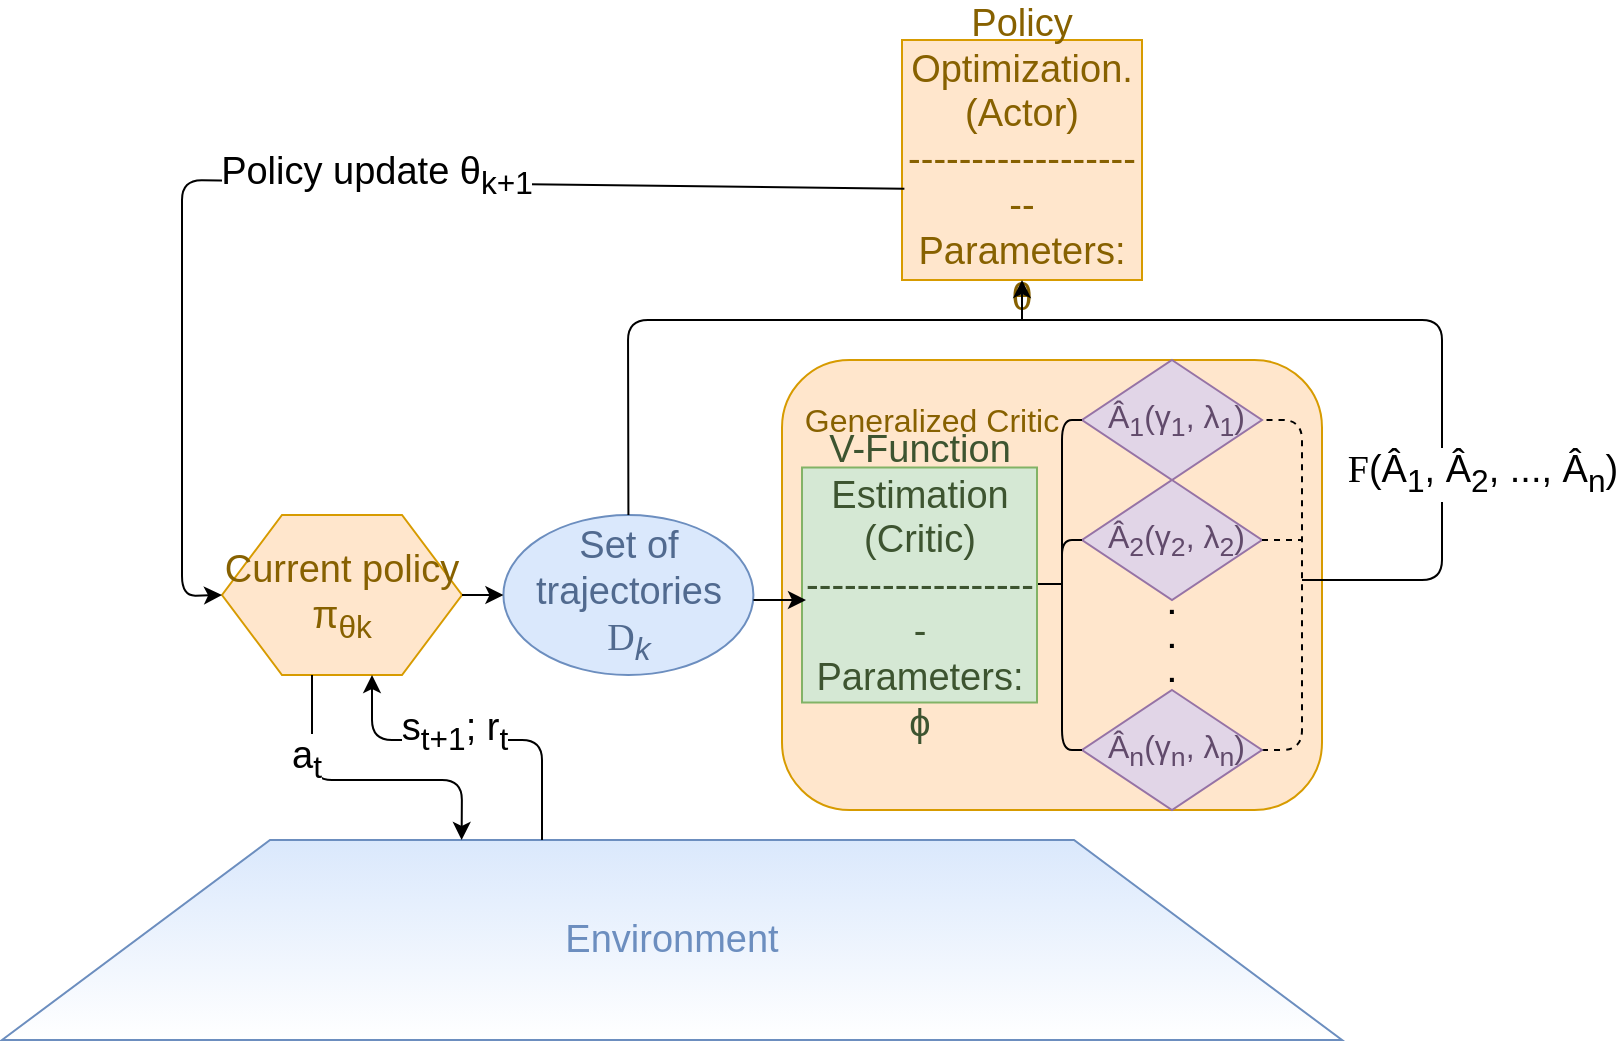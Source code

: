 <mxfile version="12.6.5" type="github">
  <diagram id="CBtYcYN0E58j1hZvyX2C" name="Page-1">
    <mxGraphModel dx="640" dy="350" grid="1" gridSize="10" guides="1" tooltips="1" connect="1" arrows="1" fold="1" page="1" pageScale="1" pageWidth="827" pageHeight="1169" math="0" shadow="0" extFonts="Mathcal^proxy?url=http%3A%2F%2Fwww.math.union.edu%2F~dpvc%2FjsMath%2Fdownload%2Fextra-fonts%2Fcmbsy10%2F10%2FjsMath-cmbsy10.ttf">
      <root>
        <mxCell id="0"/>
        <mxCell id="1" parent="0"/>
        <mxCell id="RmzvHsGWgh_MH3iOrA_7-23" value="" style="rounded=1;whiteSpace=wrap;html=1;fillColor=#ffe6cc;strokeColor=#d79b00;" parent="1" vertex="1">
          <mxGeometry x="490" y="370" width="270" height="225" as="geometry"/>
        </mxCell>
        <mxCell id="RmzvHsGWgh_MH3iOrA_7-1" value="&lt;font style=&quot;font-size: 19px&quot;&gt;Environment&lt;/font&gt;" style="shape=trapezoid;perimeter=trapezoidPerimeter;whiteSpace=wrap;html=1;fillColor=#dae8fc;strokeColor=#6c8ebf;gradientColor=#FFFFFF;fontColor=#6C8EBF;" parent="1" vertex="1">
          <mxGeometry x="100" y="610" width="670" height="100" as="geometry"/>
        </mxCell>
        <mxCell id="RmzvHsGWgh_MH3iOrA_7-6" value="&lt;font style=&quot;font-size: 19px&quot;&gt;Current policy π&lt;sub&gt;θk&lt;/sub&gt;&lt;/font&gt;" style="shape=hexagon;perimeter=hexagonPerimeter2;whiteSpace=wrap;html=1;fillColor=#ffe6cc;strokeColor=#d79b00;fontColor=#876100;" parent="1" vertex="1">
          <mxGeometry x="210" y="447.5" width="120" height="80" as="geometry"/>
        </mxCell>
        <mxCell id="RmzvHsGWgh_MH3iOrA_7-8" value="" style="endArrow=classic;html=1;entryX=0.625;entryY=1;entryDx=0;entryDy=0;" parent="1" target="RmzvHsGWgh_MH3iOrA_7-6" edge="1">
          <mxGeometry width="50" height="50" relative="1" as="geometry">
            <mxPoint x="370" y="610" as="sourcePoint"/>
            <mxPoint x="410" y="570" as="targetPoint"/>
            <Array as="points">
              <mxPoint x="370" y="560"/>
              <mxPoint x="285" y="560"/>
            </Array>
          </mxGeometry>
        </mxCell>
        <mxCell id="RmzvHsGWgh_MH3iOrA_7-9" value="&lt;font style=&quot;font-size: 19px&quot;&gt;s&lt;sub&gt;t+1&lt;/sub&gt;; r&lt;sub&gt;t&lt;br style=&quot;font-size: 19px&quot;&gt;&lt;/sub&gt;&lt;/font&gt;" style="text;html=1;align=center;verticalAlign=middle;resizable=0;points=[];labelBackgroundColor=#ffffff;" parent="RmzvHsGWgh_MH3iOrA_7-8" vertex="1" connectable="0">
          <mxGeometry x="0.13" y="-4" relative="1" as="geometry">
            <mxPoint as="offset"/>
          </mxGeometry>
        </mxCell>
        <mxCell id="RmzvHsGWgh_MH3iOrA_7-10" value="" style="endArrow=classic;html=1;exitX=0.375;exitY=1;exitDx=0;exitDy=0;entryX=0.343;entryY=0;entryDx=0;entryDy=0;entryPerimeter=0;" parent="1" source="RmzvHsGWgh_MH3iOrA_7-6" target="RmzvHsGWgh_MH3iOrA_7-1" edge="1">
          <mxGeometry width="50" height="50" relative="1" as="geometry">
            <mxPoint x="280" y="670" as="sourcePoint"/>
            <mxPoint x="380" y="619" as="targetPoint"/>
            <Array as="points">
              <mxPoint x="255" y="580"/>
              <mxPoint x="330" y="580"/>
            </Array>
          </mxGeometry>
        </mxCell>
        <mxCell id="RmzvHsGWgh_MH3iOrA_7-15" value="&lt;font style=&quot;font-size: 19px&quot;&gt;a&lt;sub&gt;t&lt;/sub&gt;&lt;/font&gt;" style="text;html=1;align=center;verticalAlign=middle;resizable=0;points=[];labelBackgroundColor=#ffffff;" parent="RmzvHsGWgh_MH3iOrA_7-10" vertex="1" connectable="0">
          <mxGeometry x="-0.465" y="-3" relative="1" as="geometry">
            <mxPoint as="offset"/>
          </mxGeometry>
        </mxCell>
        <mxCell id="RmzvHsGWgh_MH3iOrA_7-18" value="&lt;div style=&quot;font-size: 19px&quot;&gt;&lt;font style=&quot;font-size: 19px&quot;&gt;Set of trajectories&lt;/font&gt;&lt;/div&gt;&lt;div style=&quot;font-size: 19px&quot;&gt;&lt;font style=&quot;font-size: 19px&quot;&gt; &lt;font style=&quot;font-size: 19px&quot; face=&quot;Mathcal&quot;&gt;D&lt;font style=&quot;font-size: 19px&quot; face=&quot;Helvetica&quot;&gt;&lt;i&gt;&lt;sub&gt;k&lt;/sub&gt;&lt;/i&gt;&lt;/font&gt;&lt;/font&gt;&lt;/font&gt;&lt;/div&gt;" style="ellipse;whiteSpace=wrap;html=1;fillColor=#dae8fc;strokeColor=#6C8EBF;fontColor=#516A8F;" parent="1" vertex="1">
          <mxGeometry x="350.71" y="447.5" width="125" height="80" as="geometry"/>
        </mxCell>
        <mxCell id="RmzvHsGWgh_MH3iOrA_7-19" value="&lt;div style=&quot;font-size: 16px&quot;&gt;&lt;font style=&quot;font-size: 16px&quot;&gt;&amp;nbsp;Â&lt;sub&gt;1&lt;/sub&gt;(γ&lt;sub&gt;1&lt;/sub&gt;, λ&lt;sub&gt;1&lt;/sub&gt;)&lt;/font&gt;&lt;/div&gt;" style="rhombus;whiteSpace=wrap;html=1;fillColor=#e1d5e7;strokeColor=#9673a6;fontColor=#614A6B;" parent="1" vertex="1">
          <mxGeometry x="640" y="370" width="90" height="60" as="geometry"/>
        </mxCell>
        <mxCell id="RmzvHsGWgh_MH3iOrA_7-20" value="&lt;div style=&quot;font-size: 16px&quot;&gt;&amp;nbsp;Â&lt;sub&gt;2&lt;/sub&gt;(γ&lt;sub&gt;2&lt;/sub&gt;, λ&lt;sub&gt;2&lt;/sub&gt;)&lt;/div&gt;" style="rhombus;whiteSpace=wrap;html=1;fillColor=#e1d5e7;strokeColor=#9673a6;fontColor=#614A6B;" parent="1" vertex="1">
          <mxGeometry x="640" y="430" width="90" height="60" as="geometry"/>
        </mxCell>
        <mxCell id="RmzvHsGWgh_MH3iOrA_7-21" value="&lt;div style=&quot;font-size: 19px&quot;&gt;&lt;font style=&quot;font-size: 19px&quot;&gt;Policy Optimization.&lt;/font&gt;&lt;/div&gt;&lt;div style=&quot;font-size: 19px&quot;&gt;&lt;font style=&quot;font-size: 19px&quot;&gt;(Actor)&lt;/font&gt;&lt;/div&gt;&lt;div style=&quot;font-size: 19px&quot;&gt;&lt;font style=&quot;font-size: 19px&quot;&gt;--------------------&lt;br&gt;&lt;/font&gt;&lt;/div&gt;&lt;div style=&quot;font-size: 19px&quot;&gt;&lt;font style=&quot;font-size: 19px&quot;&gt;Parameters: θ&lt;/font&gt;&lt;/div&gt;" style="whiteSpace=wrap;html=1;aspect=fixed;fillColor=#ffe6cc;strokeColor=#D79B00;fontColor=#876100;" parent="1" vertex="1">
          <mxGeometry x="550" y="210" width="120" height="120" as="geometry"/>
        </mxCell>
        <mxCell id="RmzvHsGWgh_MH3iOrA_7-22" value="" style="endArrow=classic;html=1;entryX=0;entryY=0.5;entryDx=0;entryDy=0;exitX=1;exitY=0.5;exitDx=0;exitDy=0;" parent="1" source="RmzvHsGWgh_MH3iOrA_7-6" target="RmzvHsGWgh_MH3iOrA_7-18" edge="1">
          <mxGeometry width="50" height="50" relative="1" as="geometry">
            <mxPoint x="284" y="410" as="sourcePoint"/>
            <mxPoint x="330" y="380" as="targetPoint"/>
            <Array as="points"/>
          </mxGeometry>
        </mxCell>
        <mxCell id="RmzvHsGWgh_MH3iOrA_7-30" value="" style="endArrow=none;dashed=1;html=1;entryX=1;entryY=0.5;entryDx=0;entryDy=0;exitX=1;exitY=0.5;exitDx=0;exitDy=0;" parent="1" source="RmzvHsGWgh_MH3iOrA_7-32" target="RmzvHsGWgh_MH3iOrA_7-19" edge="1">
          <mxGeometry width="50" height="50" relative="1" as="geometry">
            <mxPoint x="710" y="570" as="sourcePoint"/>
            <mxPoint x="730" y="435" as="targetPoint"/>
            <Array as="points">
              <mxPoint x="750" y="565"/>
              <mxPoint x="750" y="460"/>
              <mxPoint x="750" y="400"/>
              <mxPoint x="730" y="400"/>
            </Array>
          </mxGeometry>
        </mxCell>
        <mxCell id="RmzvHsGWgh_MH3iOrA_7-31" value="&lt;div style=&quot;font-size: 19px&quot;&gt;&lt;font style=&quot;font-size: 19px&quot;&gt;V-Function Estimation&lt;br&gt;&lt;/font&gt;&lt;/div&gt;&lt;div style=&quot;font-size: 19px&quot;&gt;&lt;font style=&quot;font-size: 19px&quot;&gt;(Critic)&lt;/font&gt;&lt;/div&gt;&lt;div style=&quot;font-size: 19px&quot;&gt;&lt;font style=&quot;font-size: 19px&quot;&gt;-------------------&lt;br&gt;&lt;/font&gt;&lt;/div&gt;&lt;div style=&quot;font-size: 19px&quot;&gt;&lt;font style=&quot;font-size: 19px&quot;&gt;Parameters: ϕ&lt;/font&gt;&lt;/div&gt;" style="whiteSpace=wrap;html=1;aspect=fixed;fillColor=#d5e8d4;strokeColor=#82B366;fontColor=#3D5430;" parent="1" vertex="1">
          <mxGeometry x="500" y="423.75" width="117.5" height="117.5" as="geometry"/>
        </mxCell>
        <mxCell id="RmzvHsGWgh_MH3iOrA_7-32" value="&lt;div style=&quot;font-size: 16px&quot;&gt;&amp;nbsp;Â&lt;sub&gt;n&lt;/sub&gt;(γ&lt;sub&gt;n&lt;/sub&gt;, λ&lt;sub&gt;n&lt;/sub&gt;)&lt;/div&gt;" style="rhombus;whiteSpace=wrap;html=1;fillColor=#e1d5e7;strokeColor=#9673a6;fontColor=#614A6B;" parent="1" vertex="1">
          <mxGeometry x="640" y="535" width="90" height="60" as="geometry"/>
        </mxCell>
        <mxCell id="RmzvHsGWgh_MH3iOrA_7-34" value="" style="endArrow=none;dashed=1;html=1;exitX=1;exitY=0.5;exitDx=0;exitDy=0;" parent="1" source="RmzvHsGWgh_MH3iOrA_7-20" edge="1">
          <mxGeometry width="50" height="50" relative="1" as="geometry">
            <mxPoint x="710" y="525" as="sourcePoint"/>
            <mxPoint x="750" y="460" as="targetPoint"/>
            <Array as="points">
              <mxPoint x="730" y="460"/>
            </Array>
          </mxGeometry>
        </mxCell>
        <mxCell id="RmzvHsGWgh_MH3iOrA_7-37" value="&lt;div style=&quot;font-size: 14px;&quot;&gt;.&lt;/div&gt;&lt;div style=&quot;font-size: 14px;&quot;&gt;.&lt;/div&gt;&lt;div style=&quot;font-size: 14px;&quot;&gt;.&lt;br style=&quot;font-size: 14px;&quot;&gt;&lt;/div&gt;" style="text;html=1;strokeColor=none;fillColor=none;align=center;verticalAlign=middle;whiteSpace=wrap;rounded=0;spacingTop=-18;fontSize=14;fontStyle=1" parent="1" vertex="1">
          <mxGeometry x="665" y="515" width="40" height="5" as="geometry"/>
        </mxCell>
        <mxCell id="RmzvHsGWgh_MH3iOrA_7-44" value="" style="endArrow=none;html=1;fontSize=14;entryX=0;entryY=0.5;entryDx=0;entryDy=0;" parent="1" target="RmzvHsGWgh_MH3iOrA_7-19" edge="1">
          <mxGeometry width="50" height="50" relative="1" as="geometry">
            <mxPoint x="630" y="483" as="sourcePoint"/>
            <mxPoint x="630" y="455" as="targetPoint"/>
            <Array as="points">
              <mxPoint x="630" y="465"/>
              <mxPoint x="630" y="400"/>
            </Array>
          </mxGeometry>
        </mxCell>
        <mxCell id="RmzvHsGWgh_MH3iOrA_7-45" value="" style="endArrow=none;html=1;fontSize=14;exitX=0;exitY=0.5;exitDx=0;exitDy=0;entryX=0;entryY=0.5;entryDx=0;entryDy=0;" parent="1" source="RmzvHsGWgh_MH3iOrA_7-32" target="RmzvHsGWgh_MH3iOrA_7-20" edge="1">
          <mxGeometry width="50" height="50" relative="1" as="geometry">
            <mxPoint x="600" y="507.5" as="sourcePoint"/>
            <mxPoint x="650" y="457.5" as="targetPoint"/>
            <Array as="points">
              <mxPoint x="630" y="565"/>
              <mxPoint x="630" y="485"/>
              <mxPoint x="630" y="460"/>
            </Array>
          </mxGeometry>
        </mxCell>
        <mxCell id="RmzvHsGWgh_MH3iOrA_7-46" value="" style="endArrow=none;html=1;fontSize=14;" parent="1" edge="1">
          <mxGeometry width="50" height="50" relative="1" as="geometry">
            <mxPoint x="618" y="482" as="sourcePoint"/>
            <mxPoint x="630" y="482" as="targetPoint"/>
          </mxGeometry>
        </mxCell>
        <mxCell id="RmzvHsGWgh_MH3iOrA_7-51" value="" style="endArrow=none;html=1;fontSize=14;exitX=0.5;exitY=0;exitDx=0;exitDy=0;" parent="1" source="RmzvHsGWgh_MH3iOrA_7-18" edge="1">
          <mxGeometry width="50" height="50" relative="1" as="geometry">
            <mxPoint x="410" y="370" as="sourcePoint"/>
            <mxPoint x="750" y="480" as="targetPoint"/>
            <Array as="points">
              <mxPoint x="413" y="350"/>
              <mxPoint x="610" y="350"/>
              <mxPoint x="820" y="350"/>
              <mxPoint x="820" y="480"/>
            </Array>
          </mxGeometry>
        </mxCell>
        <mxCell id="RmzvHsGWgh_MH3iOrA_7-55" value="&lt;font style=&quot;font-size: 19px&quot;&gt;&lt;font style=&quot;font-size: 19px&quot; face=&quot;Mathcal&quot;&gt;F&lt;/font&gt;(Â&lt;sub&gt;1&lt;/sub&gt;, Â&lt;sub&gt;2&lt;/sub&gt;, ..., Â&lt;sub&gt;n&lt;/sub&gt;)&lt;/font&gt;" style="text;html=1;align=center;verticalAlign=middle;resizable=0;points=[];labelBackgroundColor=#ffffff;fontSize=14;" parent="RmzvHsGWgh_MH3iOrA_7-51" vertex="1" connectable="0">
          <mxGeometry x="0.651" y="5" relative="1" as="geometry">
            <mxPoint x="15" as="offset"/>
          </mxGeometry>
        </mxCell>
        <mxCell id="RmzvHsGWgh_MH3iOrA_7-54" value="" style="endArrow=classic;html=1;fontSize=14;" parent="1" target="RmzvHsGWgh_MH3iOrA_7-21" edge="1">
          <mxGeometry width="50" height="50" relative="1" as="geometry">
            <mxPoint x="610" y="350" as="sourcePoint"/>
            <mxPoint x="650" y="270" as="targetPoint"/>
            <Array as="points"/>
          </mxGeometry>
        </mxCell>
        <mxCell id="RmzvHsGWgh_MH3iOrA_7-56" value="" style="endArrow=classic;html=1;fontSize=14;entryX=0;entryY=0.5;entryDx=0;entryDy=0;exitX=0.01;exitY=0.62;exitDx=0;exitDy=0;exitPerimeter=0;" parent="1" source="RmzvHsGWgh_MH3iOrA_7-21" target="RmzvHsGWgh_MH3iOrA_7-6" edge="1">
          <mxGeometry width="50" height="50" relative="1" as="geometry">
            <mxPoint x="560" y="240" as="sourcePoint"/>
            <mxPoint x="610" y="190" as="targetPoint"/>
            <Array as="points">
              <mxPoint x="190" y="280"/>
              <mxPoint x="190" y="488"/>
            </Array>
          </mxGeometry>
        </mxCell>
        <mxCell id="ZijJecFq53u-MACHuBQo-7" value="&lt;font style=&quot;font-size: 19px&quot;&gt;Policy update θ&lt;sub&gt;k+1&lt;/sub&gt;&lt;/font&gt;" style="text;html=1;align=center;verticalAlign=middle;resizable=0;points=[];labelBackgroundColor=#ffffff;" parent="RmzvHsGWgh_MH3iOrA_7-56" vertex="1" connectable="0">
          <mxGeometry x="-0.102" y="-3" relative="1" as="geometry">
            <mxPoint as="offset"/>
          </mxGeometry>
        </mxCell>
        <mxCell id="ynZLZ3Bg_vq16qwTZree-1" value="" style="endArrow=classic;html=1;entryX=0.017;entryY=0.564;entryDx=0;entryDy=0;entryPerimeter=0;" parent="1" target="RmzvHsGWgh_MH3iOrA_7-31" edge="1">
          <mxGeometry width="50" height="50" relative="1" as="geometry">
            <mxPoint x="475.71" y="490" as="sourcePoint"/>
            <mxPoint x="525.71" y="440" as="targetPoint"/>
          </mxGeometry>
        </mxCell>
        <UserObject label="&lt;font style=&quot;font-size: 16px&quot; color=&quot;#876100&quot;&gt;Generalized Critic&lt;/font&gt;" placeholders="1" name="Variable" id="ePtwVaKY78PeLxzQFcq3-3">
          <mxCell style="text;html=1;strokeColor=none;fillColor=none;align=center;verticalAlign=middle;whiteSpace=wrap;overflow=hidden;" vertex="1" parent="1">
            <mxGeometry x="490" y="380" width="150" height="40" as="geometry"/>
          </mxCell>
        </UserObject>
      </root>
    </mxGraphModel>
  </diagram>
</mxfile>
